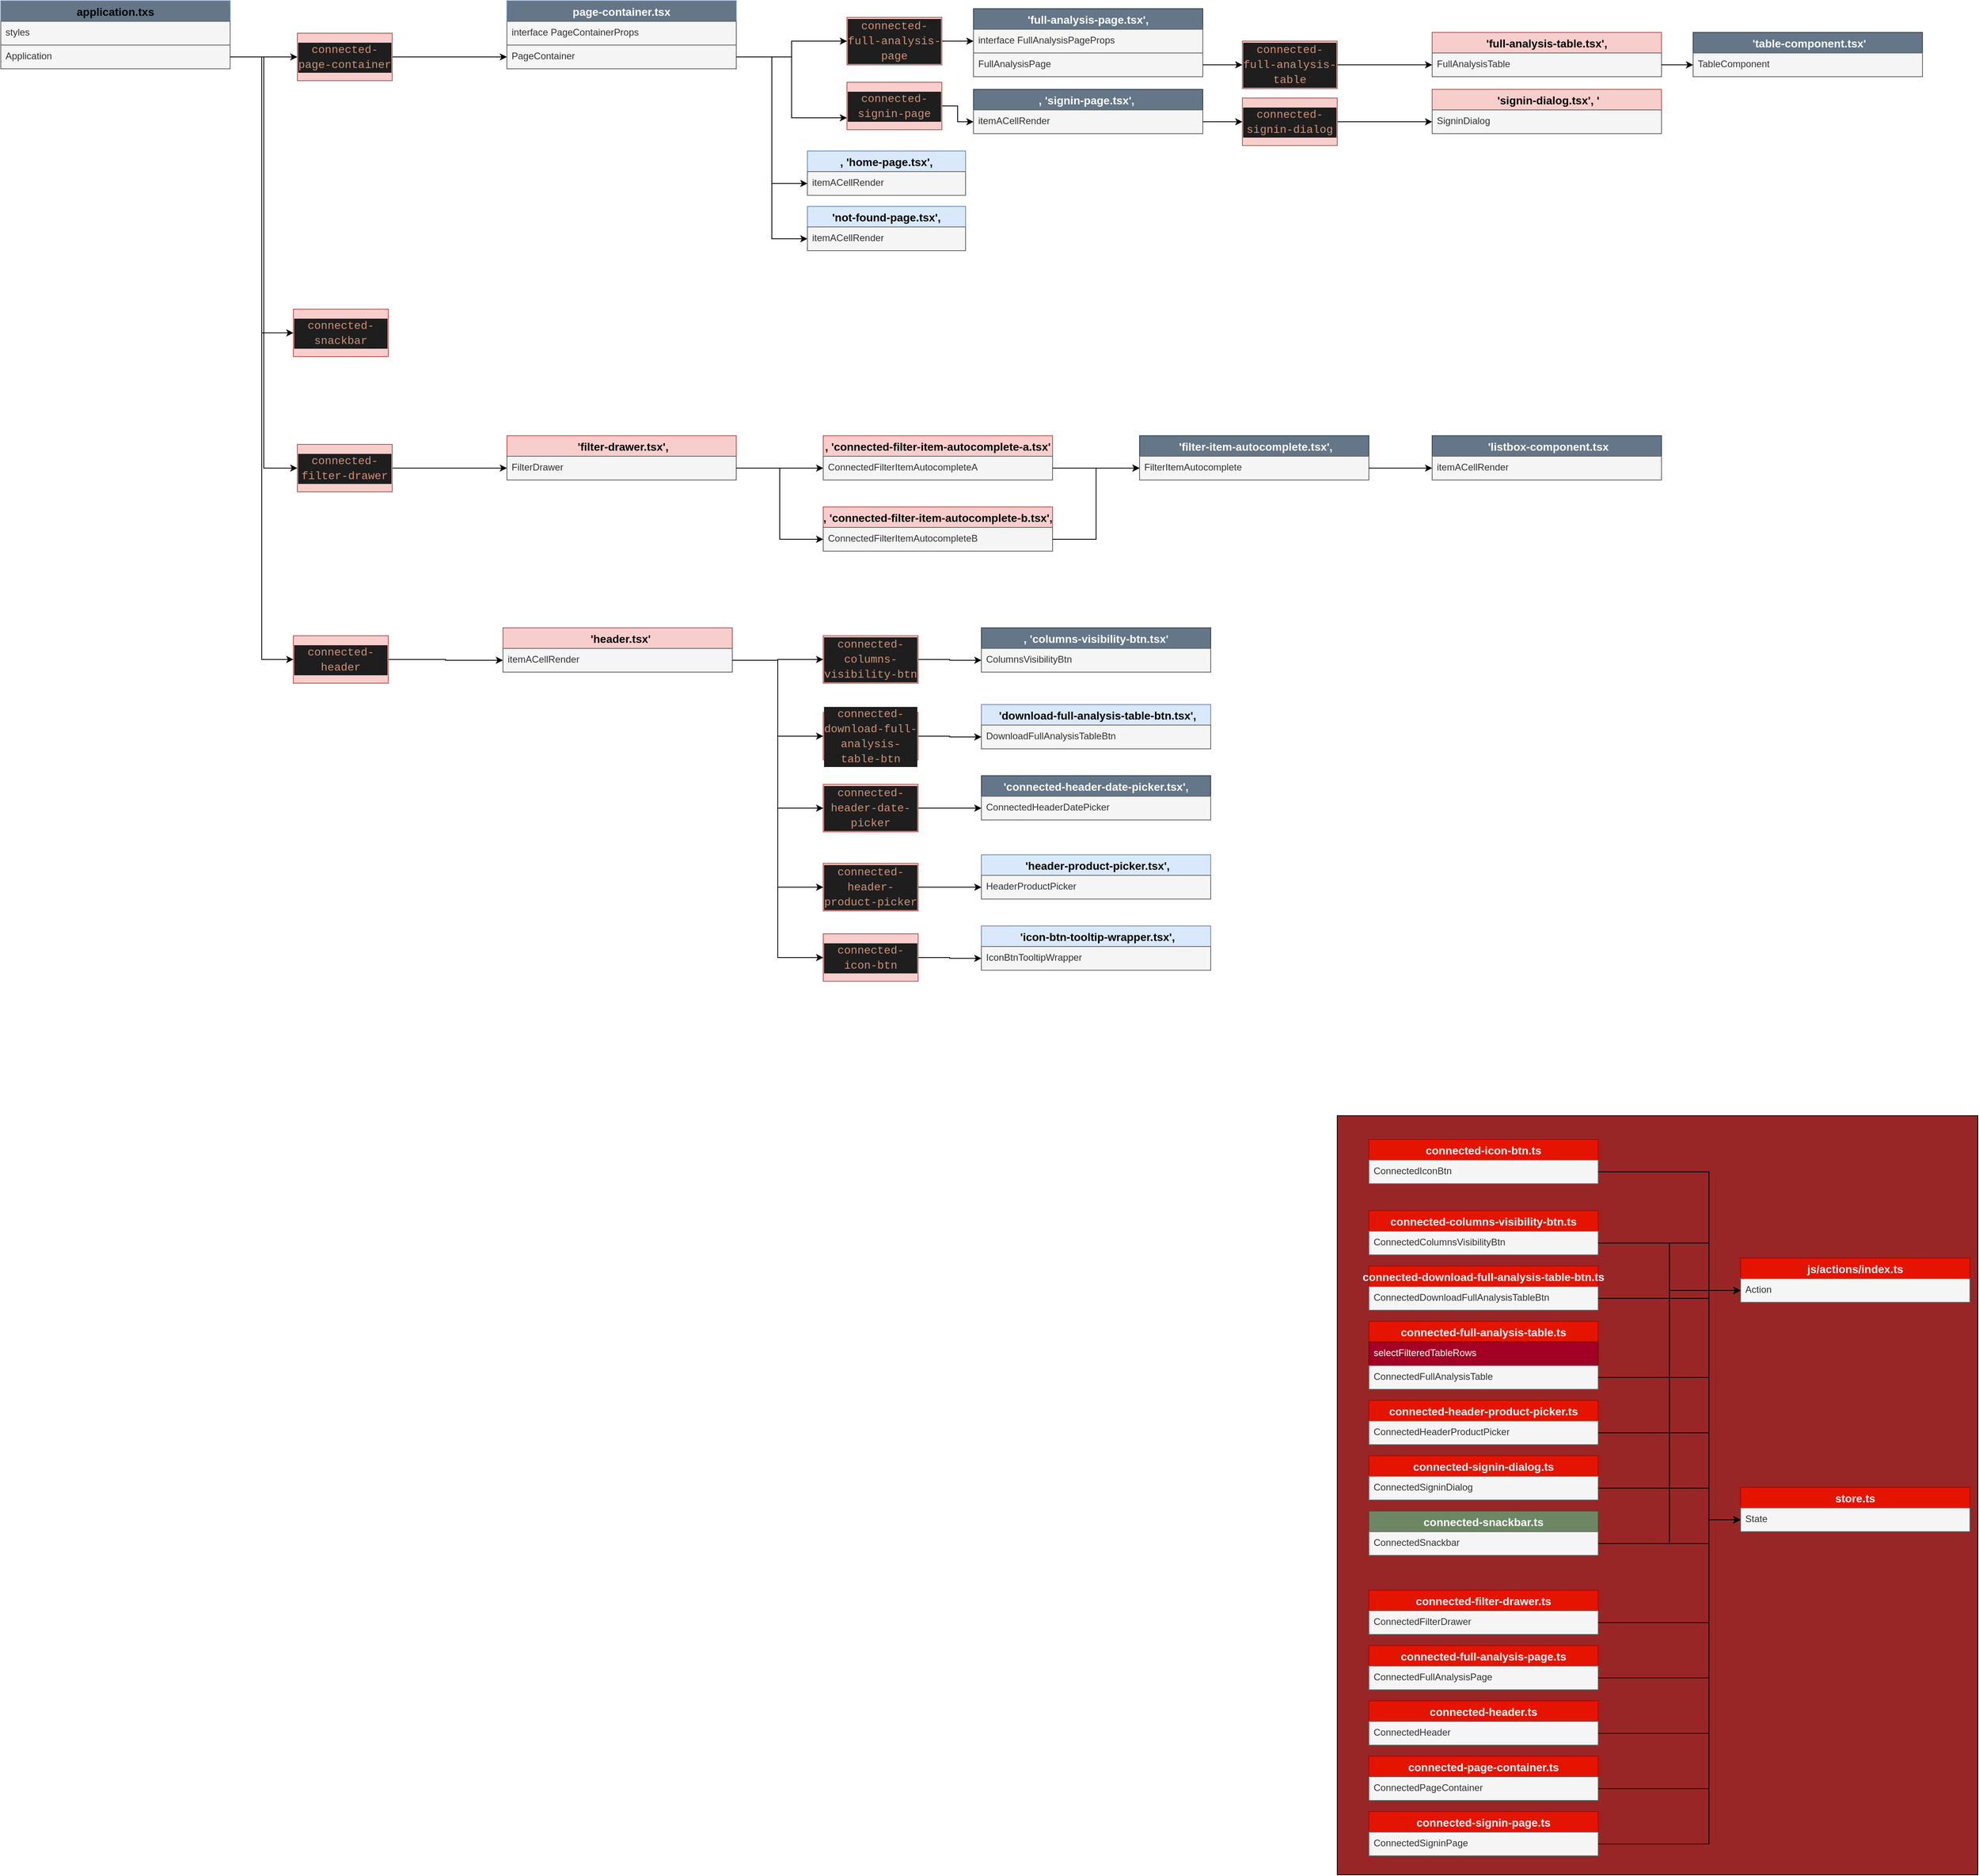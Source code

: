 <mxfile version="14.9.4" type="github">
  <diagram id="5SXes1SylNmNLAyZej1b" name="Page-1">
    <mxGraphModel dx="2007" dy="3943" grid="1" gridSize="10" guides="1" tooltips="1" connect="1" arrows="1" fold="1" page="1" pageScale="1" pageWidth="850" pageHeight="1100" math="0" shadow="0">
      <root>
        <mxCell id="0" />
        <mxCell id="1" parent="0" />
        <mxCell id="j3aWC36EJ92PUxpBvVHE-376" value="" style="rounded=0;whiteSpace=wrap;html=1;fillColor=#992626;" parent="1" vertex="1">
          <mxGeometry x="890" y="-1130" width="810" height="960" as="geometry" />
        </mxCell>
        <mxCell id="j3aWC36EJ92PUxpBvVHE-299" value="connected-columns-visibility-btn.ts" style="swimlane;fontStyle=1;childLayout=stackLayout;horizontal=1;startSize=26;horizontalStack=0;resizeParent=1;resizeParentMax=0;resizeLast=0;collapsible=1;marginBottom=0;align=center;fontSize=14;fillColor=#e51400;strokeColor=#B20000;fontColor=#ffffff;" parent="1" vertex="1">
          <mxGeometry x="930" y="-1010" width="290" height="56" as="geometry">
            <mxRectangle x="-70" y="90" width="120" height="26" as="alternateBounds" />
          </mxGeometry>
        </mxCell>
        <mxCell id="j3aWC36EJ92PUxpBvVHE-300" value="ConnectedColumnsVisibilityBtn" style="text;strokeColor=#666666;fillColor=#f5f5f5;spacingLeft=4;spacingRight=4;overflow=hidden;rotatable=0;points=[[0,0.5],[1,0.5]];portConstraint=eastwest;fontSize=12;fontColor=#333333;" parent="j3aWC36EJ92PUxpBvVHE-299" vertex="1">
          <mxGeometry y="26" width="290" height="30" as="geometry" />
        </mxCell>
        <mxCell id="j3aWC36EJ92PUxpBvVHE-303" value="connected-download-full-analysis-table-btn.ts" style="swimlane;fontStyle=1;childLayout=stackLayout;horizontal=1;startSize=26;horizontalStack=0;resizeParent=1;resizeParentMax=0;resizeLast=0;collapsible=1;marginBottom=0;align=center;fontSize=14;fillColor=#e51400;strokeColor=#B20000;fontColor=#ffffff;" parent="1" vertex="1">
          <mxGeometry x="930" y="-940" width="290" height="56" as="geometry">
            <mxRectangle x="-70" y="90" width="120" height="26" as="alternateBounds" />
          </mxGeometry>
        </mxCell>
        <mxCell id="j3aWC36EJ92PUxpBvVHE-306" value="ConnectedDownloadFullAnalysisTableBtn" style="text;strokeColor=#666666;fillColor=#f5f5f5;spacingLeft=4;spacingRight=4;overflow=hidden;rotatable=0;points=[[0,0.5],[1,0.5]];portConstraint=eastwest;fontSize=12;fontColor=#333333;" parent="j3aWC36EJ92PUxpBvVHE-303" vertex="1">
          <mxGeometry y="26" width="290" height="30" as="geometry" />
        </mxCell>
        <mxCell id="j3aWC36EJ92PUxpBvVHE-307" value="connected-filter-drawer.ts" style="swimlane;fontStyle=1;childLayout=stackLayout;horizontal=1;startSize=26;horizontalStack=0;resizeParent=1;resizeParentMax=0;resizeLast=0;collapsible=1;marginBottom=0;align=center;fontSize=14;fillColor=#e51400;strokeColor=#B20000;fontColor=#ffffff;" parent="1" vertex="1">
          <mxGeometry x="930" y="-530" width="290" height="56" as="geometry">
            <mxRectangle x="-70" y="90" width="120" height="26" as="alternateBounds" />
          </mxGeometry>
        </mxCell>
        <mxCell id="j3aWC36EJ92PUxpBvVHE-310" value="ConnectedFilterDrawer" style="text;strokeColor=#666666;fillColor=#f5f5f5;spacingLeft=4;spacingRight=4;overflow=hidden;rotatable=0;points=[[0,0.5],[1,0.5]];portConstraint=eastwest;fontSize=12;fontColor=#333333;" parent="j3aWC36EJ92PUxpBvVHE-307" vertex="1">
          <mxGeometry y="26" width="290" height="30" as="geometry" />
        </mxCell>
        <mxCell id="j3aWC36EJ92PUxpBvVHE-311" value="connected-full-analysis-page.ts" style="swimlane;fontStyle=1;childLayout=stackLayout;horizontal=1;startSize=26;horizontalStack=0;resizeParent=1;resizeParentMax=0;resizeLast=0;collapsible=1;marginBottom=0;align=center;fontSize=14;fillColor=#e51400;strokeColor=#B20000;fontColor=#ffffff;" parent="1" vertex="1">
          <mxGeometry x="930" y="-460" width="290" height="56" as="geometry">
            <mxRectangle x="-70" y="90" width="120" height="26" as="alternateBounds" />
          </mxGeometry>
        </mxCell>
        <mxCell id="j3aWC36EJ92PUxpBvVHE-314" value="ConnectedFullAnalysisPage" style="text;strokeColor=#666666;fillColor=#f5f5f5;spacingLeft=4;spacingRight=4;overflow=hidden;rotatable=0;points=[[0,0.5],[1,0.5]];portConstraint=eastwest;fontSize=12;fontColor=#333333;" parent="j3aWC36EJ92PUxpBvVHE-311" vertex="1">
          <mxGeometry y="26" width="290" height="30" as="geometry" />
        </mxCell>
        <mxCell id="j3aWC36EJ92PUxpBvVHE-315" value="connected-full-analysis-table.ts" style="swimlane;fontStyle=1;childLayout=stackLayout;horizontal=1;startSize=26;horizontalStack=0;resizeParent=1;resizeParentMax=0;resizeLast=0;collapsible=1;marginBottom=0;align=center;fontSize=14;fillColor=#e51400;strokeColor=#B20000;fontColor=#ffffff;" parent="1" vertex="1">
          <mxGeometry x="930" y="-870" width="290" height="86" as="geometry">
            <mxRectangle x="-70" y="90" width="120" height="26" as="alternateBounds" />
          </mxGeometry>
        </mxCell>
        <mxCell id="j3aWC36EJ92PUxpBvVHE-317" value="selectFilteredTableRows" style="text;strokeColor=#6F0000;fillColor=#a20025;spacingLeft=4;spacingRight=4;overflow=hidden;rotatable=0;points=[[0,0.5],[1,0.5]];portConstraint=eastwest;fontSize=12;fontColor=#ffffff;" parent="j3aWC36EJ92PUxpBvVHE-315" vertex="1">
          <mxGeometry y="26" width="290" height="30" as="geometry" />
        </mxCell>
        <mxCell id="j3aWC36EJ92PUxpBvVHE-318" value="ConnectedFullAnalysisTable" style="text;strokeColor=#666666;fillColor=#f5f5f5;spacingLeft=4;spacingRight=4;overflow=hidden;rotatable=0;points=[[0,0.5],[1,0.5]];portConstraint=eastwest;fontSize=12;fontColor=#333333;" parent="j3aWC36EJ92PUxpBvVHE-315" vertex="1">
          <mxGeometry y="56" width="290" height="30" as="geometry" />
        </mxCell>
        <mxCell id="j3aWC36EJ92PUxpBvVHE-319" value="connected-header-product-picker.ts" style="swimlane;fontStyle=1;childLayout=stackLayout;horizontal=1;startSize=26;horizontalStack=0;resizeParent=1;resizeParentMax=0;resizeLast=0;collapsible=1;marginBottom=0;align=center;fontSize=14;fillColor=#e51400;strokeColor=#B20000;fontColor=#ffffff;" parent="1" vertex="1">
          <mxGeometry x="930" y="-770" width="290" height="56" as="geometry">
            <mxRectangle x="-70" y="90" width="120" height="26" as="alternateBounds" />
          </mxGeometry>
        </mxCell>
        <mxCell id="j3aWC36EJ92PUxpBvVHE-322" value="ConnectedHeaderProductPicker" style="text;strokeColor=#666666;fillColor=#f5f5f5;spacingLeft=4;spacingRight=4;overflow=hidden;rotatable=0;points=[[0,0.5],[1,0.5]];portConstraint=eastwest;fontSize=12;fontColor=#333333;" parent="j3aWC36EJ92PUxpBvVHE-319" vertex="1">
          <mxGeometry y="26" width="290" height="30" as="geometry" />
        </mxCell>
        <mxCell id="j3aWC36EJ92PUxpBvVHE-323" value="connected-header.ts" style="swimlane;fontStyle=1;childLayout=stackLayout;horizontal=1;startSize=26;horizontalStack=0;resizeParent=1;resizeParentMax=0;resizeLast=0;collapsible=1;marginBottom=0;align=center;fontSize=14;fillColor=#e51400;strokeColor=#B20000;fontColor=#ffffff;" parent="1" vertex="1">
          <mxGeometry x="930" y="-390" width="290" height="56" as="geometry">
            <mxRectangle x="-70" y="90" width="120" height="26" as="alternateBounds" />
          </mxGeometry>
        </mxCell>
        <mxCell id="j3aWC36EJ92PUxpBvVHE-326" value="ConnectedHeader" style="text;strokeColor=#666666;fillColor=#f5f5f5;spacingLeft=4;spacingRight=4;overflow=hidden;rotatable=0;points=[[0,0.5],[1,0.5]];portConstraint=eastwest;fontSize=12;fontColor=#333333;" parent="j3aWC36EJ92PUxpBvVHE-323" vertex="1">
          <mxGeometry y="26" width="290" height="30" as="geometry" />
        </mxCell>
        <mxCell id="j3aWC36EJ92PUxpBvVHE-327" value="connected-icon-btn.ts" style="swimlane;fontStyle=1;childLayout=stackLayout;horizontal=1;startSize=26;horizontalStack=0;resizeParent=1;resizeParentMax=0;resizeLast=0;collapsible=1;marginBottom=0;align=center;fontSize=14;fillColor=#e51400;strokeColor=#B20000;fontColor=#ffffff;" parent="1" vertex="1">
          <mxGeometry x="930" y="-1100" width="290" height="56" as="geometry">
            <mxRectangle x="-70" y="90" width="120" height="26" as="alternateBounds" />
          </mxGeometry>
        </mxCell>
        <mxCell id="j3aWC36EJ92PUxpBvVHE-330" value="ConnectedIconBtn" style="text;strokeColor=#666666;fillColor=#f5f5f5;spacingLeft=4;spacingRight=4;overflow=hidden;rotatable=0;points=[[0,0.5],[1,0.5]];portConstraint=eastwest;fontSize=12;fontColor=#333333;" parent="j3aWC36EJ92PUxpBvVHE-327" vertex="1">
          <mxGeometry y="26" width="290" height="30" as="geometry" />
        </mxCell>
        <mxCell id="j3aWC36EJ92PUxpBvVHE-331" value="connected-page-container.ts" style="swimlane;fontStyle=1;childLayout=stackLayout;horizontal=1;startSize=26;horizontalStack=0;resizeParent=1;resizeParentMax=0;resizeLast=0;collapsible=1;marginBottom=0;align=center;fontSize=14;fillColor=#e51400;strokeColor=#B20000;fontColor=#ffffff;" parent="1" vertex="1">
          <mxGeometry x="930" y="-320" width="290" height="56" as="geometry">
            <mxRectangle x="-70" y="90" width="120" height="26" as="alternateBounds" />
          </mxGeometry>
        </mxCell>
        <mxCell id="j3aWC36EJ92PUxpBvVHE-334" value="ConnectedPageContainer" style="text;strokeColor=#666666;fillColor=#f5f5f5;spacingLeft=4;spacingRight=4;overflow=hidden;rotatable=0;points=[[0,0.5],[1,0.5]];portConstraint=eastwest;fontSize=12;fontColor=#333333;" parent="j3aWC36EJ92PUxpBvVHE-331" vertex="1">
          <mxGeometry y="26" width="290" height="30" as="geometry" />
        </mxCell>
        <mxCell id="j3aWC36EJ92PUxpBvVHE-335" value="connected-signin-dialog.ts" style="swimlane;fontStyle=1;childLayout=stackLayout;horizontal=1;startSize=26;horizontalStack=0;resizeParent=1;resizeParentMax=0;resizeLast=0;collapsible=1;marginBottom=0;align=center;fontSize=14;fillColor=#e51400;strokeColor=#B20000;fontColor=#ffffff;" parent="1" vertex="1">
          <mxGeometry x="930" y="-700" width="290" height="56" as="geometry">
            <mxRectangle x="-70" y="90" width="120" height="26" as="alternateBounds" />
          </mxGeometry>
        </mxCell>
        <mxCell id="j3aWC36EJ92PUxpBvVHE-338" value="ConnectedSigninDialog" style="text;strokeColor=#666666;fillColor=#f5f5f5;spacingLeft=4;spacingRight=4;overflow=hidden;rotatable=0;points=[[0,0.5],[1,0.5]];portConstraint=eastwest;fontSize=12;fontColor=#333333;" parent="j3aWC36EJ92PUxpBvVHE-335" vertex="1">
          <mxGeometry y="26" width="290" height="30" as="geometry" />
        </mxCell>
        <mxCell id="j3aWC36EJ92PUxpBvVHE-339" value="connected-signin-page.ts" style="swimlane;fontStyle=1;childLayout=stackLayout;horizontal=1;startSize=26;horizontalStack=0;resizeParent=1;resizeParentMax=0;resizeLast=0;collapsible=1;marginBottom=0;align=center;fontSize=14;fillColor=#e51400;strokeColor=#B20000;fontColor=#ffffff;" parent="1" vertex="1">
          <mxGeometry x="930" y="-250" width="290" height="56" as="geometry">
            <mxRectangle x="-70" y="90" width="120" height="26" as="alternateBounds" />
          </mxGeometry>
        </mxCell>
        <mxCell id="j3aWC36EJ92PUxpBvVHE-342" value="ConnectedSigninPage" style="text;strokeColor=#666666;fillColor=#f5f5f5;spacingLeft=4;spacingRight=4;overflow=hidden;rotatable=0;points=[[0,0.5],[1,0.5]];portConstraint=eastwest;fontSize=12;fontColor=#333333;" parent="j3aWC36EJ92PUxpBvVHE-339" vertex="1">
          <mxGeometry y="26" width="290" height="30" as="geometry" />
        </mxCell>
        <mxCell id="j3aWC36EJ92PUxpBvVHE-343" value="connected-snackbar.ts" style="swimlane;fontStyle=1;childLayout=stackLayout;horizontal=1;startSize=26;horizontalStack=0;resizeParent=1;resizeParentMax=0;resizeLast=0;collapsible=1;marginBottom=0;align=center;fontSize=14;fillColor=#6d8764;strokeColor=#3A5431;fontColor=#ffffff;" parent="1" vertex="1">
          <mxGeometry x="930" y="-630" width="290" height="56" as="geometry">
            <mxRectangle x="-70" y="90" width="120" height="26" as="alternateBounds" />
          </mxGeometry>
        </mxCell>
        <mxCell id="j3aWC36EJ92PUxpBvVHE-346" value="ConnectedSnackbar" style="text;strokeColor=#666666;fillColor=#f5f5f5;spacingLeft=4;spacingRight=4;overflow=hidden;rotatable=0;points=[[0,0.5],[1,0.5]];portConstraint=eastwest;fontSize=12;fontColor=#333333;" parent="j3aWC36EJ92PUxpBvVHE-343" vertex="1">
          <mxGeometry y="26" width="290" height="30" as="geometry" />
        </mxCell>
        <mxCell id="j3aWC36EJ92PUxpBvVHE-353" value="js/actions/index.ts" style="swimlane;fontStyle=1;childLayout=stackLayout;horizontal=1;startSize=26;horizontalStack=0;resizeParent=1;resizeParentMax=0;resizeLast=0;collapsible=1;marginBottom=0;align=center;fontSize=14;fillColor=#e51400;strokeColor=#B20000;fontColor=#ffffff;" parent="1" vertex="1">
          <mxGeometry x="1400" y="-950" width="290" height="56" as="geometry">
            <mxRectangle x="-70" y="90" width="120" height="26" as="alternateBounds" />
          </mxGeometry>
        </mxCell>
        <mxCell id="j3aWC36EJ92PUxpBvVHE-354" value="Action" style="text;strokeColor=#666666;fillColor=#f5f5f5;spacingLeft=4;spacingRight=4;overflow=hidden;rotatable=0;points=[[0,0.5],[1,0.5]];portConstraint=eastwest;fontSize=12;fontColor=#333333;" parent="j3aWC36EJ92PUxpBvVHE-353" vertex="1">
          <mxGeometry y="26" width="290" height="30" as="geometry" />
        </mxCell>
        <mxCell id="j3aWC36EJ92PUxpBvVHE-355" value="store.ts" style="swimlane;fontStyle=1;childLayout=stackLayout;horizontal=1;startSize=26;horizontalStack=0;resizeParent=1;resizeParentMax=0;resizeLast=0;collapsible=1;marginBottom=0;align=center;fontSize=14;fillColor=#e51400;strokeColor=#B20000;fontColor=#ffffff;" parent="1" vertex="1">
          <mxGeometry x="1400" y="-660" width="290" height="56" as="geometry">
            <mxRectangle x="-70" y="90" width="120" height="26" as="alternateBounds" />
          </mxGeometry>
        </mxCell>
        <mxCell id="j3aWC36EJ92PUxpBvVHE-356" value="State" style="text;strokeColor=#666666;fillColor=#f5f5f5;spacingLeft=4;spacingRight=4;overflow=hidden;rotatable=0;points=[[0,0.5],[1,0.5]];portConstraint=eastwest;fontSize=12;fontColor=#333333;" parent="j3aWC36EJ92PUxpBvVHE-355" vertex="1">
          <mxGeometry y="26" width="290" height="30" as="geometry" />
        </mxCell>
        <mxCell id="j3aWC36EJ92PUxpBvVHE-358" style="edgeStyle=orthogonalEdgeStyle;rounded=0;orthogonalLoop=1;jettySize=auto;html=1;" parent="1" source="j3aWC36EJ92PUxpBvVHE-330" target="j3aWC36EJ92PUxpBvVHE-354" edge="1">
          <mxGeometry relative="1" as="geometry">
            <Array as="points">
              <mxPoint x="1360" y="-1059" />
              <mxPoint x="1360" y="-909" />
            </Array>
          </mxGeometry>
        </mxCell>
        <mxCell id="j3aWC36EJ92PUxpBvVHE-359" style="edgeStyle=orthogonalEdgeStyle;rounded=0;orthogonalLoop=1;jettySize=auto;html=1;" parent="1" source="j3aWC36EJ92PUxpBvVHE-300" target="j3aWC36EJ92PUxpBvVHE-354" edge="1">
          <mxGeometry relative="1" as="geometry" />
        </mxCell>
        <mxCell id="j3aWC36EJ92PUxpBvVHE-360" style="edgeStyle=orthogonalEdgeStyle;rounded=0;orthogonalLoop=1;jettySize=auto;html=1;" parent="1" source="j3aWC36EJ92PUxpBvVHE-306" target="j3aWC36EJ92PUxpBvVHE-354" edge="1">
          <mxGeometry relative="1" as="geometry" />
        </mxCell>
        <mxCell id="j3aWC36EJ92PUxpBvVHE-361" style="edgeStyle=orthogonalEdgeStyle;rounded=0;orthogonalLoop=1;jettySize=auto;html=1;" parent="1" source="j3aWC36EJ92PUxpBvVHE-318" target="j3aWC36EJ92PUxpBvVHE-354" edge="1">
          <mxGeometry relative="1" as="geometry" />
        </mxCell>
        <mxCell id="j3aWC36EJ92PUxpBvVHE-362" style="edgeStyle=orthogonalEdgeStyle;rounded=0;orthogonalLoop=1;jettySize=auto;html=1;" parent="1" source="j3aWC36EJ92PUxpBvVHE-322" target="j3aWC36EJ92PUxpBvVHE-354" edge="1">
          <mxGeometry relative="1" as="geometry" />
        </mxCell>
        <mxCell id="j3aWC36EJ92PUxpBvVHE-363" style="edgeStyle=orthogonalEdgeStyle;rounded=0;orthogonalLoop=1;jettySize=auto;html=1;" parent="1" source="j3aWC36EJ92PUxpBvVHE-338" target="j3aWC36EJ92PUxpBvVHE-354" edge="1">
          <mxGeometry relative="1" as="geometry" />
        </mxCell>
        <mxCell id="j3aWC36EJ92PUxpBvVHE-364" style="edgeStyle=orthogonalEdgeStyle;rounded=0;orthogonalLoop=1;jettySize=auto;html=1;" parent="1" source="j3aWC36EJ92PUxpBvVHE-346" target="j3aWC36EJ92PUxpBvVHE-354" edge="1">
          <mxGeometry relative="1" as="geometry" />
        </mxCell>
        <mxCell id="j3aWC36EJ92PUxpBvVHE-365" style="edgeStyle=orthogonalEdgeStyle;rounded=0;orthogonalLoop=1;jettySize=auto;html=1;" parent="1" source="j3aWC36EJ92PUxpBvVHE-310" target="j3aWC36EJ92PUxpBvVHE-356" edge="1">
          <mxGeometry relative="1" as="geometry">
            <Array as="points">
              <mxPoint x="1360" y="-489" />
              <mxPoint x="1360" y="-619" />
            </Array>
          </mxGeometry>
        </mxCell>
        <mxCell id="j3aWC36EJ92PUxpBvVHE-366" style="edgeStyle=orthogonalEdgeStyle;rounded=0;orthogonalLoop=1;jettySize=auto;html=1;" parent="1" source="j3aWC36EJ92PUxpBvVHE-314" target="j3aWC36EJ92PUxpBvVHE-356" edge="1">
          <mxGeometry relative="1" as="geometry">
            <Array as="points">
              <mxPoint x="1360" y="-419" />
              <mxPoint x="1360" y="-619" />
            </Array>
          </mxGeometry>
        </mxCell>
        <mxCell id="j3aWC36EJ92PUxpBvVHE-367" style="edgeStyle=orthogonalEdgeStyle;rounded=0;orthogonalLoop=1;jettySize=auto;html=1;" parent="1" source="j3aWC36EJ92PUxpBvVHE-326" target="j3aWC36EJ92PUxpBvVHE-356" edge="1">
          <mxGeometry relative="1" as="geometry">
            <Array as="points">
              <mxPoint x="1360" y="-349" />
              <mxPoint x="1360" y="-619" />
            </Array>
          </mxGeometry>
        </mxCell>
        <mxCell id="j3aWC36EJ92PUxpBvVHE-368" style="edgeStyle=orthogonalEdgeStyle;rounded=0;orthogonalLoop=1;jettySize=auto;html=1;" parent="1" source="j3aWC36EJ92PUxpBvVHE-334" target="j3aWC36EJ92PUxpBvVHE-356" edge="1">
          <mxGeometry relative="1" as="geometry">
            <Array as="points">
              <mxPoint x="1360" y="-279" />
              <mxPoint x="1360" y="-619" />
            </Array>
          </mxGeometry>
        </mxCell>
        <mxCell id="j3aWC36EJ92PUxpBvVHE-369" style="edgeStyle=orthogonalEdgeStyle;rounded=0;orthogonalLoop=1;jettySize=auto;html=1;" parent="1" source="j3aWC36EJ92PUxpBvVHE-342" target="j3aWC36EJ92PUxpBvVHE-356" edge="1">
          <mxGeometry relative="1" as="geometry">
            <Array as="points">
              <mxPoint x="1360" y="-209" />
              <mxPoint x="1360" y="-619" />
            </Array>
          </mxGeometry>
        </mxCell>
        <mxCell id="j3aWC36EJ92PUxpBvVHE-370" style="edgeStyle=orthogonalEdgeStyle;rounded=0;orthogonalLoop=1;jettySize=auto;html=1;" parent="1" source="j3aWC36EJ92PUxpBvVHE-318" target="j3aWC36EJ92PUxpBvVHE-356" edge="1">
          <mxGeometry relative="1" as="geometry">
            <Array as="points">
              <mxPoint x="1360" y="-799" />
              <mxPoint x="1360" y="-619" />
            </Array>
          </mxGeometry>
        </mxCell>
        <mxCell id="j3aWC36EJ92PUxpBvVHE-371" style="edgeStyle=orthogonalEdgeStyle;rounded=0;orthogonalLoop=1;jettySize=auto;html=1;" parent="1" source="j3aWC36EJ92PUxpBvVHE-322" target="j3aWC36EJ92PUxpBvVHE-356" edge="1">
          <mxGeometry relative="1" as="geometry">
            <Array as="points">
              <mxPoint x="1360" y="-729" />
              <mxPoint x="1360" y="-619" />
            </Array>
          </mxGeometry>
        </mxCell>
        <mxCell id="j3aWC36EJ92PUxpBvVHE-372" style="edgeStyle=orthogonalEdgeStyle;rounded=0;orthogonalLoop=1;jettySize=auto;html=1;" parent="1" source="j3aWC36EJ92PUxpBvVHE-338" target="j3aWC36EJ92PUxpBvVHE-356" edge="1">
          <mxGeometry relative="1" as="geometry">
            <Array as="points">
              <mxPoint x="1360" y="-659" />
              <mxPoint x="1360" y="-619" />
            </Array>
          </mxGeometry>
        </mxCell>
        <mxCell id="j3aWC36EJ92PUxpBvVHE-373" style="edgeStyle=orthogonalEdgeStyle;rounded=0;orthogonalLoop=1;jettySize=auto;html=1;" parent="1" source="j3aWC36EJ92PUxpBvVHE-346" target="j3aWC36EJ92PUxpBvVHE-356" edge="1">
          <mxGeometry relative="1" as="geometry">
            <Array as="points">
              <mxPoint x="1360" y="-589" />
              <mxPoint x="1360" y="-619" />
            </Array>
          </mxGeometry>
        </mxCell>
        <mxCell id="j3aWC36EJ92PUxpBvVHE-374" style="edgeStyle=orthogonalEdgeStyle;rounded=0;orthogonalLoop=1;jettySize=auto;html=1;" parent="1" source="j3aWC36EJ92PUxpBvVHE-306" target="j3aWC36EJ92PUxpBvVHE-356" edge="1">
          <mxGeometry relative="1" as="geometry">
            <Array as="points">
              <mxPoint x="1360" y="-899" />
              <mxPoint x="1360" y="-619" />
            </Array>
          </mxGeometry>
        </mxCell>
        <mxCell id="j3aWC36EJ92PUxpBvVHE-375" style="edgeStyle=orthogonalEdgeStyle;rounded=0;orthogonalLoop=1;jettySize=auto;html=1;" parent="1" source="j3aWC36EJ92PUxpBvVHE-300" target="j3aWC36EJ92PUxpBvVHE-356" edge="1">
          <mxGeometry relative="1" as="geometry">
            <Array as="points">
              <mxPoint x="1360" y="-969" />
              <mxPoint x="1360" y="-619" />
            </Array>
          </mxGeometry>
        </mxCell>
        <mxCell id="KLIFrRBhcnv826Nl3mYW-30" value=", &#39;columns-visibility-btn.tsx&#39;" style="swimlane;fontStyle=1;childLayout=stackLayout;horizontal=1;startSize=26;horizontalStack=0;resizeParent=1;resizeParentMax=0;resizeLast=0;collapsible=1;marginBottom=0;align=center;fontSize=14;fillColor=#647687;strokeColor=#314354;fontColor=#ffffff;" parent="1" vertex="1">
          <mxGeometry x="440" y="-1747" width="290" height="56" as="geometry">
            <mxRectangle x="-70" y="90" width="120" height="26" as="alternateBounds" />
          </mxGeometry>
        </mxCell>
        <mxCell id="KLIFrRBhcnv826Nl3mYW-31" value="ColumnsVisibilityBtn" style="text;strokeColor=#666666;spacingLeft=4;spacingRight=4;overflow=hidden;rotatable=0;points=[[0,0.5],[1,0.5]];portConstraint=eastwest;fontSize=12;fillColor=#f5f5f5;fontColor=#333333;" parent="KLIFrRBhcnv826Nl3mYW-30" vertex="1">
          <mxGeometry y="26" width="290" height="30" as="geometry" />
        </mxCell>
        <mxCell id="KLIFrRBhcnv826Nl3mYW-32" value=", &#39;connected-filter-item-autocomplete-a.tsx&#39;" style="swimlane;fontStyle=1;childLayout=stackLayout;horizontal=1;startSize=26;horizontalStack=0;resizeParent=1;resizeParentMax=0;resizeLast=0;collapsible=1;marginBottom=0;align=center;fontSize=14;fillColor=#f8cecc;strokeColor=#b85450;" parent="1" vertex="1">
          <mxGeometry x="240" y="-1990" width="290" height="56" as="geometry">
            <mxRectangle x="-70" y="90" width="120" height="26" as="alternateBounds" />
          </mxGeometry>
        </mxCell>
        <mxCell id="KLIFrRBhcnv826Nl3mYW-33" value="ConnectedFilterItemAutocompleteA" style="text;strokeColor=#666666;spacingLeft=4;spacingRight=4;overflow=hidden;rotatable=0;points=[[0,0.5],[1,0.5]];portConstraint=eastwest;fontSize=12;fillColor=#f5f5f5;fontColor=#333333;" parent="KLIFrRBhcnv826Nl3mYW-32" vertex="1">
          <mxGeometry y="26" width="290" height="30" as="geometry" />
        </mxCell>
        <mxCell id="KLIFrRBhcnv826Nl3mYW-34" value=", &#39;connected-filter-item-autocomplete-b.tsx&#39;," style="swimlane;fontStyle=1;childLayout=stackLayout;horizontal=1;startSize=26;horizontalStack=0;resizeParent=1;resizeParentMax=0;resizeLast=0;collapsible=1;marginBottom=0;align=center;fontSize=14;fillColor=#f8cecc;strokeColor=#b85450;" parent="1" vertex="1">
          <mxGeometry x="240" y="-1900" width="290" height="56" as="geometry">
            <mxRectangle x="-70" y="90" width="120" height="26" as="alternateBounds" />
          </mxGeometry>
        </mxCell>
        <mxCell id="KLIFrRBhcnv826Nl3mYW-35" value="ConnectedFilterItemAutocompleteB" style="text;strokeColor=#666666;spacingLeft=4;spacingRight=4;overflow=hidden;rotatable=0;points=[[0,0.5],[1,0.5]];portConstraint=eastwest;fontSize=12;fillColor=#f5f5f5;fontColor=#333333;" parent="KLIFrRBhcnv826Nl3mYW-34" vertex="1">
          <mxGeometry y="26" width="290" height="30" as="geometry" />
        </mxCell>
        <mxCell id="KLIFrRBhcnv826Nl3mYW-36" value="&#39;full-analysis-table.tsx&#39;," style="swimlane;fontStyle=1;childLayout=stackLayout;horizontal=1;startSize=26;horizontalStack=0;resizeParent=1;resizeParentMax=0;resizeLast=0;collapsible=1;marginBottom=0;align=center;fontSize=14;fillColor=#f8cecc;strokeColor=#b85450;" parent="1" vertex="1">
          <mxGeometry x="1010" y="-2500" width="290" height="56" as="geometry">
            <mxRectangle x="-70" y="90" width="120" height="26" as="alternateBounds" />
          </mxGeometry>
        </mxCell>
        <mxCell id="KLIFrRBhcnv826Nl3mYW-37" value="FullAnalysisTable" style="text;strokeColor=#666666;spacingLeft=4;spacingRight=4;overflow=hidden;rotatable=0;points=[[0,0.5],[1,0.5]];portConstraint=eastwest;fontSize=12;fillColor=#f5f5f5;fontColor=#333333;" parent="KLIFrRBhcnv826Nl3mYW-36" vertex="1">
          <mxGeometry y="26" width="290" height="30" as="geometry" />
        </mxCell>
        <mxCell id="KLIFrRBhcnv826Nl3mYW-40" value="&#39;connected-header-date-picker.tsx&#39;," style="swimlane;fontStyle=1;childLayout=stackLayout;horizontal=1;startSize=26;horizontalStack=0;resizeParent=1;resizeParentMax=0;resizeLast=0;collapsible=1;marginBottom=0;align=center;fontSize=14;fillColor=#647687;strokeColor=#314354;fontColor=#ffffff;" parent="1" vertex="1">
          <mxGeometry x="440" y="-1560" width="290" height="56" as="geometry">
            <mxRectangle x="-70" y="90" width="120" height="26" as="alternateBounds" />
          </mxGeometry>
        </mxCell>
        <mxCell id="KLIFrRBhcnv826Nl3mYW-41" value="ConnectedHeaderDatePicker" style="text;strokeColor=#666666;spacingLeft=4;spacingRight=4;overflow=hidden;rotatable=0;points=[[0,0.5],[1,0.5]];portConstraint=eastwest;fontSize=12;fillColor=#f5f5f5;fontColor=#333333;" parent="KLIFrRBhcnv826Nl3mYW-40" vertex="1">
          <mxGeometry y="26" width="290" height="30" as="geometry" />
        </mxCell>
        <mxCell id="KLIFrRBhcnv826Nl3mYW-44" value=" &#39;filter-drawer.tsx&#39;," style="swimlane;fontStyle=1;childLayout=stackLayout;horizontal=1;startSize=26;horizontalStack=0;resizeParent=1;resizeParentMax=0;resizeLast=0;collapsible=1;marginBottom=0;align=center;fontSize=14;fillColor=#f8cecc;strokeColor=#b85450;" parent="1" vertex="1">
          <mxGeometry x="-160" y="-1990" width="290" height="56" as="geometry">
            <mxRectangle x="-70" y="90" width="120" height="26" as="alternateBounds" />
          </mxGeometry>
        </mxCell>
        <mxCell id="KLIFrRBhcnv826Nl3mYW-45" value="FilterDrawer" style="text;strokeColor=#666666;spacingLeft=4;spacingRight=4;overflow=hidden;rotatable=0;points=[[0,0.5],[1,0.5]];portConstraint=eastwest;fontSize=12;fillColor=#f5f5f5;fontColor=#333333;" parent="KLIFrRBhcnv826Nl3mYW-44" vertex="1">
          <mxGeometry y="26" width="290" height="30" as="geometry" />
        </mxCell>
        <mxCell id="KLIFrRBhcnv826Nl3mYW-46" value=" &#39;filter-item-autocomplete.tsx&#39;," style="swimlane;fontStyle=1;childLayout=stackLayout;horizontal=1;startSize=26;horizontalStack=0;resizeParent=1;resizeParentMax=0;resizeLast=0;collapsible=1;marginBottom=0;align=center;fontSize=14;fillColor=#647687;strokeColor=#314354;fontColor=#ffffff;" parent="1" vertex="1">
          <mxGeometry x="640" y="-1990" width="290" height="56" as="geometry">
            <mxRectangle x="-70" y="90" width="120" height="26" as="alternateBounds" />
          </mxGeometry>
        </mxCell>
        <mxCell id="KLIFrRBhcnv826Nl3mYW-47" value="FilterItemAutocomplete" style="text;strokeColor=#666666;spacingLeft=4;spacingRight=4;overflow=hidden;rotatable=0;points=[[0,0.5],[1,0.5]];portConstraint=eastwest;fontSize=12;fillColor=#f5f5f5;fontColor=#333333;" parent="KLIFrRBhcnv826Nl3mYW-46" vertex="1">
          <mxGeometry y="26" width="290" height="30" as="geometry" />
        </mxCell>
        <mxCell id="KLIFrRBhcnv826Nl3mYW-48" value=" &#39;full-analysis-page.tsx&#39;, " style="swimlane;fontStyle=1;childLayout=stackLayout;horizontal=1;startSize=26;horizontalStack=0;resizeParent=1;resizeParentMax=0;resizeLast=0;collapsible=1;marginBottom=0;align=center;fontSize=14;fillColor=#647687;strokeColor=#314354;fontColor=#ffffff;" parent="1" vertex="1">
          <mxGeometry x="430" y="-2530" width="290" height="86" as="geometry">
            <mxRectangle x="-70" y="90" width="120" height="26" as="alternateBounds" />
          </mxGeometry>
        </mxCell>
        <mxCell id="KLIFrRBhcnv826Nl3mYW-49" value="interface FullAnalysisPageProps" style="text;strokeColor=#666666;spacingLeft=4;spacingRight=4;overflow=hidden;rotatable=0;points=[[0,0.5],[1,0.5]];portConstraint=eastwest;fontSize=12;fillColor=#f5f5f5;fontColor=#333333;" parent="KLIFrRBhcnv826Nl3mYW-48" vertex="1">
          <mxGeometry y="26" width="290" height="30" as="geometry" />
        </mxCell>
        <mxCell id="e_GTg55X1-OMGOIqKF3G-41" value="FullAnalysisPage" style="text;strokeColor=#666666;spacingLeft=4;spacingRight=4;overflow=hidden;rotatable=0;points=[[0,0.5],[1,0.5]];portConstraint=eastwest;fontSize=12;fillColor=#f5f5f5;fontColor=#333333;" vertex="1" parent="KLIFrRBhcnv826Nl3mYW-48">
          <mxGeometry y="56" width="290" height="30" as="geometry" />
        </mxCell>
        <mxCell id="KLIFrRBhcnv826Nl3mYW-50" value="  &#39;header.tsx&#39;" style="swimlane;fontStyle=1;childLayout=stackLayout;horizontal=1;startSize=26;horizontalStack=0;resizeParent=1;resizeParentMax=0;resizeLast=0;collapsible=1;marginBottom=0;align=center;fontSize=14;fillColor=#f8cecc;strokeColor=#b85450;" parent="1" vertex="1">
          <mxGeometry x="-165" y="-1747" width="290" height="56" as="geometry">
            <mxRectangle x="-70" y="90" width="120" height="26" as="alternateBounds" />
          </mxGeometry>
        </mxCell>
        <mxCell id="KLIFrRBhcnv826Nl3mYW-51" value="itemACellRender" style="text;strokeColor=#666666;spacingLeft=4;spacingRight=4;overflow=hidden;rotatable=0;points=[[0,0.5],[1,0.5]];portConstraint=eastwest;fontSize=12;fillColor=#f5f5f5;fontColor=#333333;" parent="KLIFrRBhcnv826Nl3mYW-50" vertex="1">
          <mxGeometry y="26" width="290" height="30" as="geometry" />
        </mxCell>
        <mxCell id="KLIFrRBhcnv826Nl3mYW-56" value=" &#39;table-component.tsx&#39;" style="swimlane;fontStyle=1;childLayout=stackLayout;horizontal=1;startSize=26;horizontalStack=0;resizeParent=1;resizeParentMax=0;resizeLast=0;collapsible=1;marginBottom=0;align=center;fontSize=14;strokeColor=#314354;fontColor=#ffffff;fillColor=#647687;" parent="1" vertex="1">
          <mxGeometry x="1340" y="-2500" width="290" height="56" as="geometry">
            <mxRectangle x="-70" y="90" width="120" height="26" as="alternateBounds" />
          </mxGeometry>
        </mxCell>
        <mxCell id="KLIFrRBhcnv826Nl3mYW-57" value="TableComponent" style="text;strokeColor=#666666;spacingLeft=4;spacingRight=4;overflow=hidden;rotatable=0;points=[[0,0.5],[1,0.5]];portConstraint=eastwest;fontSize=12;fillColor=#f5f5f5;fontColor=#333333;" parent="KLIFrRBhcnv826Nl3mYW-56" vertex="1">
          <mxGeometry y="26" width="290" height="30" as="geometry" />
        </mxCell>
        <mxCell id="e_GTg55X1-OMGOIqKF3G-2" value=", &#39;signin-page.tsx&#39;, " style="swimlane;fontStyle=1;childLayout=stackLayout;horizontal=1;startSize=26;horizontalStack=0;resizeParent=1;resizeParentMax=0;resizeLast=0;collapsible=1;marginBottom=0;align=center;fontSize=14;strokeColor=#314354;fontColor=#ffffff;fillColor=#647687;" vertex="1" parent="1">
          <mxGeometry x="430" y="-2428" width="290" height="56" as="geometry">
            <mxRectangle x="-70" y="90" width="120" height="26" as="alternateBounds" />
          </mxGeometry>
        </mxCell>
        <mxCell id="e_GTg55X1-OMGOIqKF3G-3" value="itemACellRender" style="text;strokeColor=#666666;spacingLeft=4;spacingRight=4;overflow=hidden;rotatable=0;points=[[0,0.5],[1,0.5]];portConstraint=eastwest;fontSize=12;fillColor=#f5f5f5;fontColor=#333333;" vertex="1" parent="e_GTg55X1-OMGOIqKF3G-2">
          <mxGeometry y="26" width="290" height="30" as="geometry" />
        </mxCell>
        <mxCell id="e_GTg55X1-OMGOIqKF3G-4" value=" &#39;signin-dialog.tsx&#39;, &#39;" style="swimlane;fontStyle=1;childLayout=stackLayout;horizontal=1;startSize=26;horizontalStack=0;resizeParent=1;resizeParentMax=0;resizeLast=0;collapsible=1;marginBottom=0;align=center;fontSize=14;strokeColor=#b85450;fillColor=#f8cecc;" vertex="1" parent="1">
          <mxGeometry x="1010" y="-2428" width="290" height="56" as="geometry">
            <mxRectangle x="-70" y="90" width="120" height="26" as="alternateBounds" />
          </mxGeometry>
        </mxCell>
        <mxCell id="e_GTg55X1-OMGOIqKF3G-5" value="SigninDialog" style="text;strokeColor=#666666;spacingLeft=4;spacingRight=4;overflow=hidden;rotatable=0;points=[[0,0.5],[1,0.5]];portConstraint=eastwest;fontSize=12;fillColor=#f5f5f5;fontColor=#333333;" vertex="1" parent="e_GTg55X1-OMGOIqKF3G-4">
          <mxGeometry y="26" width="290" height="30" as="geometry" />
        </mxCell>
        <mxCell id="e_GTg55X1-OMGOIqKF3G-6" value="page-container.tsx" style="swimlane;fontStyle=1;childLayout=stackLayout;horizontal=1;startSize=26;horizontalStack=0;resizeParent=1;resizeParentMax=0;resizeLast=0;collapsible=1;marginBottom=0;align=center;fontSize=14;fillColor=#647687;strokeColor=#6c8ebf;fontColor=#ffffff;" vertex="1" parent="1">
          <mxGeometry x="-160" y="-2540" width="290" height="86" as="geometry">
            <mxRectangle x="-70" y="90" width="120" height="26" as="alternateBounds" />
          </mxGeometry>
        </mxCell>
        <mxCell id="e_GTg55X1-OMGOIqKF3G-7" value="interface PageContainerProps" style="text;strokeColor=#666666;spacingLeft=4;spacingRight=4;overflow=hidden;rotatable=0;points=[[0,0.5],[1,0.5]];portConstraint=eastwest;fontSize=12;fillColor=#f5f5f5;fontColor=#333333;" vertex="1" parent="e_GTg55X1-OMGOIqKF3G-6">
          <mxGeometry y="26" width="290" height="30" as="geometry" />
        </mxCell>
        <mxCell id="e_GTg55X1-OMGOIqKF3G-30" value="PageContainer" style="text;strokeColor=#666666;spacingLeft=4;spacingRight=4;overflow=hidden;rotatable=0;points=[[0,0.5],[1,0.5]];portConstraint=eastwest;fontSize=12;fillColor=#f5f5f5;fontColor=#333333;" vertex="1" parent="e_GTg55X1-OMGOIqKF3G-6">
          <mxGeometry y="56" width="290" height="30" as="geometry" />
        </mxCell>
        <mxCell id="e_GTg55X1-OMGOIqKF3G-12" value=" &#39;download-full-analysis-table-btn.tsx&#39;," style="swimlane;fontStyle=1;childLayout=stackLayout;horizontal=1;startSize=26;horizontalStack=0;resizeParent=1;resizeParentMax=0;resizeLast=0;collapsible=1;marginBottom=0;align=center;fontSize=14;fillColor=#dae8fc;strokeColor=#6c8ebf;" vertex="1" parent="1">
          <mxGeometry x="440" y="-1650" width="290" height="56" as="geometry">
            <mxRectangle x="-70" y="90" width="120" height="26" as="alternateBounds" />
          </mxGeometry>
        </mxCell>
        <mxCell id="e_GTg55X1-OMGOIqKF3G-13" value="DownloadFullAnalysisTableBtn" style="text;strokeColor=#666666;spacingLeft=4;spacingRight=4;overflow=hidden;rotatable=0;points=[[0,0.5],[1,0.5]];portConstraint=eastwest;fontSize=12;fillColor=#f5f5f5;fontColor=#333333;" vertex="1" parent="e_GTg55X1-OMGOIqKF3G-12">
          <mxGeometry y="26" width="290" height="30" as="geometry" />
        </mxCell>
        <mxCell id="e_GTg55X1-OMGOIqKF3G-14" value=", &#39;home-page.tsx&#39;," style="swimlane;fontStyle=1;childLayout=stackLayout;horizontal=1;startSize=26;horizontalStack=0;resizeParent=1;resizeParentMax=0;resizeLast=0;collapsible=1;marginBottom=0;align=center;fontSize=14;fillColor=#dae8fc;strokeColor=#6c8ebf;" vertex="1" parent="1">
          <mxGeometry x="220" y="-2350" width="200" height="56" as="geometry">
            <mxRectangle x="-70" y="90" width="120" height="26" as="alternateBounds" />
          </mxGeometry>
        </mxCell>
        <mxCell id="e_GTg55X1-OMGOIqKF3G-15" value="itemACellRender" style="text;strokeColor=#666666;spacingLeft=4;spacingRight=4;overflow=hidden;rotatable=0;points=[[0,0.5],[1,0.5]];portConstraint=eastwest;fontSize=12;fillColor=#f5f5f5;fontColor=#333333;" vertex="1" parent="e_GTg55X1-OMGOIqKF3G-14">
          <mxGeometry y="26" width="200" height="30" as="geometry" />
        </mxCell>
        <mxCell id="e_GTg55X1-OMGOIqKF3G-16" value=" &#39;icon-btn-tooltip-wrapper.tsx&#39;," style="swimlane;fontStyle=1;childLayout=stackLayout;horizontal=1;startSize=26;horizontalStack=0;resizeParent=1;resizeParentMax=0;resizeLast=0;collapsible=1;marginBottom=0;align=center;fontSize=14;fillColor=#dae8fc;strokeColor=#6c8ebf;" vertex="1" parent="1">
          <mxGeometry x="440" y="-1370" width="290" height="56" as="geometry">
            <mxRectangle x="-70" y="90" width="120" height="26" as="alternateBounds" />
          </mxGeometry>
        </mxCell>
        <mxCell id="e_GTg55X1-OMGOIqKF3G-17" value="IconBtnTooltipWrapper" style="text;strokeColor=#666666;spacingLeft=4;spacingRight=4;overflow=hidden;rotatable=0;points=[[0,0.5],[1,0.5]];portConstraint=eastwest;fontSize=12;fillColor=#f5f5f5;fontColor=#333333;" vertex="1" parent="e_GTg55X1-OMGOIqKF3G-16">
          <mxGeometry y="26" width="290" height="30" as="geometry" />
        </mxCell>
        <mxCell id="e_GTg55X1-OMGOIqKF3G-18" value=" &#39;header-product-picker.tsx&#39;," style="swimlane;fontStyle=1;childLayout=stackLayout;horizontal=1;startSize=26;horizontalStack=0;resizeParent=1;resizeParentMax=0;resizeLast=0;collapsible=1;marginBottom=0;align=center;fontSize=14;fillColor=#dae8fc;strokeColor=#6c8ebf;" vertex="1" parent="1">
          <mxGeometry x="440" y="-1460" width="290" height="56" as="geometry">
            <mxRectangle x="-70" y="90" width="120" height="26" as="alternateBounds" />
          </mxGeometry>
        </mxCell>
        <mxCell id="e_GTg55X1-OMGOIqKF3G-19" value="HeaderProductPicker" style="text;strokeColor=#666666;spacingLeft=4;spacingRight=4;overflow=hidden;rotatable=0;points=[[0,0.5],[1,0.5]];portConstraint=eastwest;fontSize=12;fillColor=#f5f5f5;fontColor=#333333;" vertex="1" parent="e_GTg55X1-OMGOIqKF3G-18">
          <mxGeometry y="26" width="290" height="30" as="geometry" />
        </mxCell>
        <mxCell id="e_GTg55X1-OMGOIqKF3G-20" value=" &#39;not-found-page.tsx&#39;, " style="swimlane;fontStyle=1;childLayout=stackLayout;horizontal=1;startSize=26;horizontalStack=0;resizeParent=1;resizeParentMax=0;resizeLast=0;collapsible=1;marginBottom=0;align=center;fontSize=14;fillColor=#dae8fc;strokeColor=#6c8ebf;" vertex="1" parent="1">
          <mxGeometry x="220" y="-2280" width="200" height="56" as="geometry">
            <mxRectangle x="-70" y="90" width="120" height="26" as="alternateBounds" />
          </mxGeometry>
        </mxCell>
        <mxCell id="e_GTg55X1-OMGOIqKF3G-21" value="itemACellRender" style="text;strokeColor=#666666;spacingLeft=4;spacingRight=4;overflow=hidden;rotatable=0;points=[[0,0.5],[1,0.5]];portConstraint=eastwest;fontSize=12;fillColor=#f5f5f5;fontColor=#333333;" vertex="1" parent="e_GTg55X1-OMGOIqKF3G-20">
          <mxGeometry y="26" width="200" height="30" as="geometry" />
        </mxCell>
        <mxCell id="e_GTg55X1-OMGOIqKF3G-22" value=" &#39;listbox-component.tsx" style="swimlane;fontStyle=1;childLayout=stackLayout;horizontal=1;startSize=26;horizontalStack=0;resizeParent=1;resizeParentMax=0;resizeLast=0;collapsible=1;marginBottom=0;align=center;fontSize=14;fillColor=#647687;strokeColor=#314354;fontColor=#ffffff;" vertex="1" parent="1">
          <mxGeometry x="1010" y="-1990" width="290" height="56" as="geometry">
            <mxRectangle x="-70" y="90" width="120" height="26" as="alternateBounds" />
          </mxGeometry>
        </mxCell>
        <mxCell id="e_GTg55X1-OMGOIqKF3G-23" value="itemACellRender" style="text;strokeColor=#666666;spacingLeft=4;spacingRight=4;overflow=hidden;rotatable=0;points=[[0,0.5],[1,0.5]];portConstraint=eastwest;fontSize=12;fillColor=#f5f5f5;fontColor=#333333;" vertex="1" parent="e_GTg55X1-OMGOIqKF3G-22">
          <mxGeometry y="26" width="290" height="30" as="geometry" />
        </mxCell>
        <mxCell id="e_GTg55X1-OMGOIqKF3G-38" style="edgeStyle=orthogonalEdgeStyle;rounded=0;orthogonalLoop=1;jettySize=auto;html=1;" edge="1" parent="1" source="e_GTg55X1-OMGOIqKF3G-31" target="KLIFrRBhcnv826Nl3mYW-49">
          <mxGeometry relative="1" as="geometry" />
        </mxCell>
        <mxCell id="e_GTg55X1-OMGOIqKF3G-31" value="&lt;div style=&quot;color: rgb(212 , 212 , 212) ; background-color: rgb(30 , 30 , 30) ; font-family: &amp;#34;consolas&amp;#34; , &amp;#34;courier new&amp;#34; , monospace ; font-size: 14px ; line-height: 19px&quot;&gt;&lt;span style=&quot;color: #ce9178&quot;&gt;connected-full-analysis-page&lt;/span&gt;&lt;/div&gt;" style="rounded=0;whiteSpace=wrap;html=1;fillColor=#f8cecc;strokeColor=#b85450;" vertex="1" parent="1">
          <mxGeometry x="270" y="-2519" width="120" height="60" as="geometry" />
        </mxCell>
        <mxCell id="e_GTg55X1-OMGOIqKF3G-39" style="edgeStyle=orthogonalEdgeStyle;rounded=0;orthogonalLoop=1;jettySize=auto;html=1;" edge="1" parent="1" source="e_GTg55X1-OMGOIqKF3G-32" target="e_GTg55X1-OMGOIqKF3G-3">
          <mxGeometry relative="1" as="geometry" />
        </mxCell>
        <mxCell id="e_GTg55X1-OMGOIqKF3G-32" value="&#xa;&#xa;&lt;div style=&quot;color: rgb(212, 212, 212); background-color: rgb(30, 30, 30); font-family: consolas, &amp;quot;courier new&amp;quot;, monospace; font-weight: normal; font-size: 14px; line-height: 19px;&quot;&gt;&lt;div&gt;&lt;span style=&quot;color: #ce9178&quot;&gt;connected-signin-page&lt;/span&gt;&lt;/div&gt;&lt;/div&gt;&#xa;&#xa;" style="rounded=0;whiteSpace=wrap;html=1;fillColor=#f8cecc;strokeColor=#b85450;" vertex="1" parent="1">
          <mxGeometry x="270" y="-2437" width="120" height="60" as="geometry" />
        </mxCell>
        <mxCell id="e_GTg55X1-OMGOIqKF3G-33" style="edgeStyle=orthogonalEdgeStyle;rounded=0;orthogonalLoop=1;jettySize=auto;html=1;" edge="1" parent="1" source="e_GTg55X1-OMGOIqKF3G-30" target="e_GTg55X1-OMGOIqKF3G-31">
          <mxGeometry relative="1" as="geometry" />
        </mxCell>
        <mxCell id="e_GTg55X1-OMGOIqKF3G-34" style="edgeStyle=orthogonalEdgeStyle;rounded=0;orthogonalLoop=1;jettySize=auto;html=1;entryX=0;entryY=0.75;entryDx=0;entryDy=0;" edge="1" parent="1" source="e_GTg55X1-OMGOIqKF3G-30" target="e_GTg55X1-OMGOIqKF3G-32">
          <mxGeometry relative="1" as="geometry" />
        </mxCell>
        <mxCell id="e_GTg55X1-OMGOIqKF3G-35" style="edgeStyle=orthogonalEdgeStyle;rounded=0;orthogonalLoop=1;jettySize=auto;html=1;" edge="1" parent="1" source="e_GTg55X1-OMGOIqKF3G-30" target="e_GTg55X1-OMGOIqKF3G-15">
          <mxGeometry relative="1" as="geometry" />
        </mxCell>
        <mxCell id="e_GTg55X1-OMGOIqKF3G-36" style="edgeStyle=orthogonalEdgeStyle;rounded=0;orthogonalLoop=1;jettySize=auto;html=1;" edge="1" parent="1" source="e_GTg55X1-OMGOIqKF3G-30" target="e_GTg55X1-OMGOIqKF3G-21">
          <mxGeometry relative="1" as="geometry" />
        </mxCell>
        <mxCell id="e_GTg55X1-OMGOIqKF3G-46" value="" style="edgeStyle=orthogonalEdgeStyle;rounded=0;orthogonalLoop=1;jettySize=auto;html=1;" edge="1" parent="1" source="e_GTg55X1-OMGOIqKF3G-44" target="KLIFrRBhcnv826Nl3mYW-37">
          <mxGeometry relative="1" as="geometry" />
        </mxCell>
        <mxCell id="e_GTg55X1-OMGOIqKF3G-44" value="&lt;div style=&quot;color: rgb(212 , 212 , 212) ; background-color: rgb(30 , 30 , 30) ; font-family: &amp;#34;consolas&amp;#34; , &amp;#34;courier new&amp;#34; , monospace ; font-size: 14px ; line-height: 19px&quot;&gt;&lt;div style=&quot;font-family: &amp;#34;consolas&amp;#34; , &amp;#34;courier new&amp;#34; , monospace ; line-height: 19px&quot;&gt;&lt;span style=&quot;color: #ce9178&quot;&gt;connected-full-analysis-table&lt;/span&gt;&lt;/div&gt;&lt;/div&gt;" style="rounded=0;whiteSpace=wrap;html=1;fillColor=#f8cecc;strokeColor=#b85450;" vertex="1" parent="1">
          <mxGeometry x="770" y="-2489" width="120" height="60" as="geometry" />
        </mxCell>
        <mxCell id="e_GTg55X1-OMGOIqKF3G-45" style="edgeStyle=orthogonalEdgeStyle;rounded=0;orthogonalLoop=1;jettySize=auto;html=1;" edge="1" parent="1" source="e_GTg55X1-OMGOIqKF3G-41" target="e_GTg55X1-OMGOIqKF3G-44">
          <mxGeometry relative="1" as="geometry" />
        </mxCell>
        <mxCell id="e_GTg55X1-OMGOIqKF3G-49" style="edgeStyle=orthogonalEdgeStyle;rounded=0;orthogonalLoop=1;jettySize=auto;html=1;" edge="1" parent="1" source="e_GTg55X1-OMGOIqKF3G-47" target="e_GTg55X1-OMGOIqKF3G-5">
          <mxGeometry relative="1" as="geometry" />
        </mxCell>
        <mxCell id="e_GTg55X1-OMGOIqKF3G-47" value="&lt;div style=&quot;color: rgb(212 , 212 , 212) ; background-color: rgb(30 , 30 , 30) ; font-family: &amp;#34;consolas&amp;#34; , &amp;#34;courier new&amp;#34; , monospace ; font-size: 14px ; line-height: 19px&quot;&gt;&lt;div style=&quot;font-family: &amp;#34;consolas&amp;#34; , &amp;#34;courier new&amp;#34; , monospace ; line-height: 19px&quot;&gt;&lt;div style=&quot;font-family: &amp;#34;consolas&amp;#34; , &amp;#34;courier new&amp;#34; , monospace ; line-height: 19px&quot;&gt;&lt;span style=&quot;color: #ce9178&quot;&gt;connected-signin-dialog&lt;/span&gt;&lt;/div&gt;&lt;/div&gt;&lt;/div&gt;" style="rounded=0;whiteSpace=wrap;html=1;fillColor=#f8cecc;strokeColor=#b85450;" vertex="1" parent="1">
          <mxGeometry x="770" y="-2417" width="120" height="60" as="geometry" />
        </mxCell>
        <mxCell id="e_GTg55X1-OMGOIqKF3G-48" style="edgeStyle=orthogonalEdgeStyle;rounded=0;orthogonalLoop=1;jettySize=auto;html=1;" edge="1" parent="1" source="e_GTg55X1-OMGOIqKF3G-3" target="e_GTg55X1-OMGOIqKF3G-47">
          <mxGeometry relative="1" as="geometry" />
        </mxCell>
        <mxCell id="e_GTg55X1-OMGOIqKF3G-51" style="edgeStyle=orthogonalEdgeStyle;rounded=0;orthogonalLoop=1;jettySize=auto;html=1;" edge="1" parent="1" source="e_GTg55X1-OMGOIqKF3G-50" target="e_GTg55X1-OMGOIqKF3G-30">
          <mxGeometry relative="1" as="geometry" />
        </mxCell>
        <mxCell id="e_GTg55X1-OMGOIqKF3G-50" value="&lt;div style=&quot;color: rgb(212 , 212 , 212) ; background-color: rgb(30 , 30 , 30) ; font-family: &amp;#34;consolas&amp;#34; , &amp;#34;courier new&amp;#34; , monospace ; font-size: 14px ; line-height: 19px&quot;&gt;&lt;div style=&quot;font-family: &amp;#34;consolas&amp;#34; , &amp;#34;courier new&amp;#34; , monospace ; line-height: 19px&quot;&gt;&lt;span style=&quot;color: rgb(206 , 145 , 120)&quot;&gt;connected-page-container&lt;/span&gt;&lt;/div&gt;&lt;/div&gt;" style="rounded=0;whiteSpace=wrap;html=1;fillColor=#f8cecc;strokeColor=#b85450;" vertex="1" parent="1">
          <mxGeometry x="-425" y="-2499" width="120" height="60" as="geometry" />
        </mxCell>
        <mxCell id="e_GTg55X1-OMGOIqKF3G-52" value="application.txs" style="swimlane;fontStyle=1;childLayout=stackLayout;horizontal=1;startSize=26;horizontalStack=0;resizeParent=1;resizeParentMax=0;resizeLast=0;collapsible=1;marginBottom=0;align=center;fontSize=14;strokeColor=#6c8ebf;fillColor=#647687;" vertex="1" parent="1">
          <mxGeometry x="-800" y="-2540" width="290" height="86" as="geometry">
            <mxRectangle x="-70" y="90" width="120" height="26" as="alternateBounds" />
          </mxGeometry>
        </mxCell>
        <mxCell id="e_GTg55X1-OMGOIqKF3G-59" value="styles" style="text;strokeColor=#666666;fillColor=#f5f5f5;spacingLeft=4;spacingRight=4;overflow=hidden;rotatable=0;points=[[0,0.5],[1,0.5]];portConstraint=eastwest;fontSize=12;fontColor=#333333;" vertex="1" parent="e_GTg55X1-OMGOIqKF3G-52">
          <mxGeometry y="26" width="290" height="30" as="geometry" />
        </mxCell>
        <mxCell id="e_GTg55X1-OMGOIqKF3G-53" value="Application" style="text;strokeColor=#666666;fillColor=#f5f5f5;spacingLeft=4;spacingRight=4;overflow=hidden;rotatable=0;points=[[0,0.5],[1,0.5]];portConstraint=eastwest;fontSize=12;fontColor=#333333;" vertex="1" parent="e_GTg55X1-OMGOIqKF3G-52">
          <mxGeometry y="56" width="290" height="30" as="geometry" />
        </mxCell>
        <mxCell id="e_GTg55X1-OMGOIqKF3G-54" style="edgeStyle=orthogonalEdgeStyle;rounded=0;orthogonalLoop=1;jettySize=auto;html=1;" edge="1" parent="1" source="e_GTg55X1-OMGOIqKF3G-53" target="e_GTg55X1-OMGOIqKF3G-50">
          <mxGeometry relative="1" as="geometry" />
        </mxCell>
        <mxCell id="e_GTg55X1-OMGOIqKF3G-55" value="&lt;div style=&quot;color: rgb(212 , 212 , 212) ; background-color: rgb(30 , 30 , 30) ; font-family: &amp;#34;consolas&amp;#34; , &amp;#34;courier new&amp;#34; , monospace ; font-size: 14px ; line-height: 19px&quot;&gt;&lt;div style=&quot;font-family: &amp;#34;consolas&amp;#34; , &amp;#34;courier new&amp;#34; , monospace ; line-height: 19px&quot;&gt;&lt;span style=&quot;color: #ce9178&quot;&gt;connected-snackbar&lt;/span&gt;&lt;/div&gt;&lt;/div&gt;" style="rounded=0;whiteSpace=wrap;html=1;fillColor=#f8cecc;strokeColor=#b85450;" vertex="1" parent="1">
          <mxGeometry x="-430" y="-2150" width="120" height="60" as="geometry" />
        </mxCell>
        <mxCell id="e_GTg55X1-OMGOIqKF3G-64" style="edgeStyle=orthogonalEdgeStyle;rounded=0;orthogonalLoop=1;jettySize=auto;html=1;" edge="1" parent="1" source="e_GTg55X1-OMGOIqKF3G-56" target="KLIFrRBhcnv826Nl3mYW-45">
          <mxGeometry relative="1" as="geometry" />
        </mxCell>
        <mxCell id="e_GTg55X1-OMGOIqKF3G-56" value="&lt;div style=&quot;color: rgb(212 , 212 , 212) ; background-color: rgb(30 , 30 , 30) ; font-family: &amp;#34;consolas&amp;#34; , &amp;#34;courier new&amp;#34; , monospace ; font-size: 14px ; line-height: 19px&quot;&gt;&lt;div style=&quot;font-family: &amp;#34;consolas&amp;#34; , &amp;#34;courier new&amp;#34; , monospace ; line-height: 19px&quot;&gt;&lt;span style=&quot;color: rgb(206 , 145 , 120)&quot;&gt;connected-filter-drawer&lt;/span&gt;&lt;br&gt;&lt;/div&gt;&lt;/div&gt;" style="rounded=0;whiteSpace=wrap;html=1;fillColor=#f8cecc;strokeColor=#b85450;" vertex="1" parent="1">
          <mxGeometry x="-425" y="-1979" width="120" height="60" as="geometry" />
        </mxCell>
        <mxCell id="e_GTg55X1-OMGOIqKF3G-63" style="edgeStyle=orthogonalEdgeStyle;rounded=0;orthogonalLoop=1;jettySize=auto;html=1;" edge="1" parent="1" source="e_GTg55X1-OMGOIqKF3G-57" target="KLIFrRBhcnv826Nl3mYW-51">
          <mxGeometry relative="1" as="geometry" />
        </mxCell>
        <mxCell id="e_GTg55X1-OMGOIqKF3G-57" value="&lt;div style=&quot;color: rgb(212 , 212 , 212) ; background-color: rgb(30 , 30 , 30) ; font-family: &amp;#34;consolas&amp;#34; , &amp;#34;courier new&amp;#34; , monospace ; font-size: 14px ; line-height: 19px&quot;&gt;&lt;div style=&quot;font-family: &amp;#34;consolas&amp;#34; , &amp;#34;courier new&amp;#34; , monospace ; line-height: 19px&quot;&gt;&lt;span style=&quot;color: #ce9178&quot;&gt;connected-header&lt;/span&gt;&lt;/div&gt;&lt;/div&gt;" style="rounded=0;whiteSpace=wrap;html=1;fillColor=#f8cecc;strokeColor=#b85450;" vertex="1" parent="1">
          <mxGeometry x="-430" y="-1737" width="120" height="60" as="geometry" />
        </mxCell>
        <mxCell id="e_GTg55X1-OMGOIqKF3G-60" style="edgeStyle=orthogonalEdgeStyle;rounded=0;orthogonalLoop=1;jettySize=auto;html=1;entryX=0;entryY=0.5;entryDx=0;entryDy=0;" edge="1" parent="1" source="e_GTg55X1-OMGOIqKF3G-53" target="e_GTg55X1-OMGOIqKF3G-57">
          <mxGeometry relative="1" as="geometry" />
        </mxCell>
        <mxCell id="e_GTg55X1-OMGOIqKF3G-61" style="edgeStyle=orthogonalEdgeStyle;rounded=0;orthogonalLoop=1;jettySize=auto;html=1;entryX=0;entryY=0.5;entryDx=0;entryDy=0;" edge="1" parent="1" source="e_GTg55X1-OMGOIqKF3G-53" target="e_GTg55X1-OMGOIqKF3G-56">
          <mxGeometry relative="1" as="geometry" />
        </mxCell>
        <mxCell id="e_GTg55X1-OMGOIqKF3G-62" style="edgeStyle=orthogonalEdgeStyle;rounded=0;orthogonalLoop=1;jettySize=auto;html=1;entryX=0;entryY=0.5;entryDx=0;entryDy=0;" edge="1" parent="1" source="e_GTg55X1-OMGOIqKF3G-53" target="e_GTg55X1-OMGOIqKF3G-55">
          <mxGeometry relative="1" as="geometry" />
        </mxCell>
        <mxCell id="e_GTg55X1-OMGOIqKF3G-65" style="edgeStyle=orthogonalEdgeStyle;rounded=0;orthogonalLoop=1;jettySize=auto;html=1;" edge="1" parent="1" source="KLIFrRBhcnv826Nl3mYW-45" target="KLIFrRBhcnv826Nl3mYW-33">
          <mxGeometry relative="1" as="geometry" />
        </mxCell>
        <mxCell id="e_GTg55X1-OMGOIqKF3G-67" style="edgeStyle=orthogonalEdgeStyle;rounded=0;orthogonalLoop=1;jettySize=auto;html=1;" edge="1" parent="1" source="KLIFrRBhcnv826Nl3mYW-45" target="KLIFrRBhcnv826Nl3mYW-35">
          <mxGeometry relative="1" as="geometry" />
        </mxCell>
        <mxCell id="e_GTg55X1-OMGOIqKF3G-68" style="edgeStyle=orthogonalEdgeStyle;rounded=0;orthogonalLoop=1;jettySize=auto;html=1;" edge="1" parent="1" source="KLIFrRBhcnv826Nl3mYW-33" target="KLIFrRBhcnv826Nl3mYW-47">
          <mxGeometry relative="1" as="geometry" />
        </mxCell>
        <mxCell id="e_GTg55X1-OMGOIqKF3G-69" style="edgeStyle=orthogonalEdgeStyle;rounded=0;orthogonalLoop=1;jettySize=auto;html=1;entryX=0;entryY=0.5;entryDx=0;entryDy=0;" edge="1" parent="1" source="KLIFrRBhcnv826Nl3mYW-35" target="KLIFrRBhcnv826Nl3mYW-47">
          <mxGeometry relative="1" as="geometry" />
        </mxCell>
        <mxCell id="e_GTg55X1-OMGOIqKF3G-70" style="edgeStyle=orthogonalEdgeStyle;rounded=0;orthogonalLoop=1;jettySize=auto;html=1;" edge="1" parent="1" source="KLIFrRBhcnv826Nl3mYW-47" target="e_GTg55X1-OMGOIqKF3G-23">
          <mxGeometry relative="1" as="geometry" />
        </mxCell>
        <mxCell id="e_GTg55X1-OMGOIqKF3G-83" value="" style="edgeStyle=orthogonalEdgeStyle;rounded=0;orthogonalLoop=1;jettySize=auto;html=1;" edge="1" parent="1" source="e_GTg55X1-OMGOIqKF3G-71" target="KLIFrRBhcnv826Nl3mYW-31">
          <mxGeometry relative="1" as="geometry" />
        </mxCell>
        <mxCell id="e_GTg55X1-OMGOIqKF3G-71" value="&lt;div style=&quot;color: rgb(212 , 212 , 212) ; background-color: rgb(30 , 30 , 30) ; font-family: &amp;#34;consolas&amp;#34; , &amp;#34;courier new&amp;#34; , monospace ; font-size: 14px ; line-height: 19px&quot;&gt;&lt;div style=&quot;font-family: &amp;#34;consolas&amp;#34; , &amp;#34;courier new&amp;#34; , monospace ; line-height: 19px&quot;&gt;&lt;div style=&quot;font-family: &amp;#34;consolas&amp;#34; , &amp;#34;courier new&amp;#34; , monospace ; line-height: 19px&quot;&gt;&lt;span style=&quot;color: #ce9178&quot;&gt;connected-columns-visibility-btn&lt;/span&gt;&lt;/div&gt;&lt;/div&gt;&lt;/div&gt;" style="rounded=0;whiteSpace=wrap;html=1;fillColor=#f8cecc;strokeColor=#b85450;" vertex="1" parent="1">
          <mxGeometry x="240" y="-1737" width="120" height="60" as="geometry" />
        </mxCell>
        <mxCell id="e_GTg55X1-OMGOIqKF3G-87" style="edgeStyle=orthogonalEdgeStyle;rounded=0;orthogonalLoop=1;jettySize=auto;html=1;" edge="1" parent="1" source="e_GTg55X1-OMGOIqKF3G-72" target="e_GTg55X1-OMGOIqKF3G-17">
          <mxGeometry relative="1" as="geometry" />
        </mxCell>
        <mxCell id="e_GTg55X1-OMGOIqKF3G-72" value="&lt;div style=&quot;color: rgb(212 , 212 , 212) ; background-color: rgb(30 , 30 , 30) ; font-family: &amp;#34;consolas&amp;#34; , &amp;#34;courier new&amp;#34; , monospace ; font-size: 14px ; line-height: 19px&quot;&gt;&lt;div style=&quot;font-family: &amp;#34;consolas&amp;#34; , &amp;#34;courier new&amp;#34; , monospace ; line-height: 19px&quot;&gt;&lt;div style=&quot;font-family: &amp;#34;consolas&amp;#34; , &amp;#34;courier new&amp;#34; , monospace ; line-height: 19px&quot;&gt;&lt;span style=&quot;color: #ce9178&quot;&gt;connected-icon-btn&lt;/span&gt;&lt;/div&gt;&lt;/div&gt;&lt;/div&gt;" style="rounded=0;whiteSpace=wrap;html=1;fillColor=#f8cecc;strokeColor=#b85450;" vertex="1" parent="1">
          <mxGeometry x="240" y="-1360" width="120" height="60" as="geometry" />
        </mxCell>
        <mxCell id="e_GTg55X1-OMGOIqKF3G-86" style="edgeStyle=orthogonalEdgeStyle;rounded=0;orthogonalLoop=1;jettySize=auto;html=1;" edge="1" parent="1" source="e_GTg55X1-OMGOIqKF3G-73" target="e_GTg55X1-OMGOIqKF3G-19">
          <mxGeometry relative="1" as="geometry" />
        </mxCell>
        <mxCell id="e_GTg55X1-OMGOIqKF3G-73" value="&lt;div style=&quot;color: rgb(212 , 212 , 212) ; background-color: rgb(30 , 30 , 30) ; font-family: &amp;#34;consolas&amp;#34; , &amp;#34;courier new&amp;#34; , monospace ; font-size: 14px ; line-height: 19px&quot;&gt;&lt;div style=&quot;font-family: &amp;#34;consolas&amp;#34; , &amp;#34;courier new&amp;#34; , monospace ; line-height: 19px&quot;&gt;&lt;div style=&quot;font-family: &amp;#34;consolas&amp;#34; , &amp;#34;courier new&amp;#34; , monospace ; line-height: 19px&quot;&gt;&lt;span style=&quot;color: #ce9178&quot;&gt;connected-header-product-picker&lt;/span&gt;&lt;/div&gt;&lt;/div&gt;&lt;/div&gt;" style="rounded=0;whiteSpace=wrap;html=1;fillColor=#f8cecc;strokeColor=#b85450;" vertex="1" parent="1">
          <mxGeometry x="240" y="-1449" width="120" height="60" as="geometry" />
        </mxCell>
        <mxCell id="e_GTg55X1-OMGOIqKF3G-85" style="edgeStyle=orthogonalEdgeStyle;rounded=0;orthogonalLoop=1;jettySize=auto;html=1;" edge="1" parent="1" source="e_GTg55X1-OMGOIqKF3G-74" target="KLIFrRBhcnv826Nl3mYW-41">
          <mxGeometry relative="1" as="geometry" />
        </mxCell>
        <mxCell id="e_GTg55X1-OMGOIqKF3G-74" value="&lt;div style=&quot;color: rgb(212 , 212 , 212) ; background-color: rgb(30 , 30 , 30) ; font-family: &amp;#34;consolas&amp;#34; , &amp;#34;courier new&amp;#34; , monospace ; font-size: 14px ; line-height: 19px&quot;&gt;&lt;div style=&quot;font-family: &amp;#34;consolas&amp;#34; , &amp;#34;courier new&amp;#34; , monospace ; line-height: 19px&quot;&gt;&lt;div style=&quot;font-family: &amp;#34;consolas&amp;#34; , &amp;#34;courier new&amp;#34; , monospace ; line-height: 19px&quot;&gt;&lt;span style=&quot;color: #ce9178&quot;&gt;connected-header-date-picker&lt;/span&gt;&lt;/div&gt;&lt;/div&gt;&lt;/div&gt;" style="rounded=0;whiteSpace=wrap;html=1;fillColor=#f8cecc;strokeColor=#b85450;" vertex="1" parent="1">
          <mxGeometry x="240" y="-1549" width="120" height="60" as="geometry" />
        </mxCell>
        <mxCell id="e_GTg55X1-OMGOIqKF3G-84" style="edgeStyle=orthogonalEdgeStyle;rounded=0;orthogonalLoop=1;jettySize=auto;html=1;" edge="1" parent="1" source="e_GTg55X1-OMGOIqKF3G-75" target="e_GTg55X1-OMGOIqKF3G-13">
          <mxGeometry relative="1" as="geometry" />
        </mxCell>
        <mxCell id="e_GTg55X1-OMGOIqKF3G-75" value="&lt;div style=&quot;color: rgb(212 , 212 , 212) ; background-color: rgb(30 , 30 , 30) ; font-family: &amp;#34;consolas&amp;#34; , &amp;#34;courier new&amp;#34; , monospace ; font-size: 14px ; line-height: 19px&quot;&gt;&lt;div style=&quot;font-family: &amp;#34;consolas&amp;#34; , &amp;#34;courier new&amp;#34; , monospace ; line-height: 19px&quot;&gt;&lt;div style=&quot;font-family: &amp;#34;consolas&amp;#34; , &amp;#34;courier new&amp;#34; , monospace ; line-height: 19px&quot;&gt;&lt;span style=&quot;color: #ce9178&quot;&gt;connected-download-full-analysis-table-btn&lt;/span&gt;&lt;/div&gt;&lt;/div&gt;&lt;/div&gt;" style="rounded=0;whiteSpace=wrap;html=1;fillColor=#f8cecc;strokeColor=#b85450;" vertex="1" parent="1">
          <mxGeometry x="240" y="-1640" width="120" height="60" as="geometry" />
        </mxCell>
        <mxCell id="e_GTg55X1-OMGOIqKF3G-77" style="edgeStyle=orthogonalEdgeStyle;rounded=0;orthogonalLoop=1;jettySize=auto;html=1;" edge="1" parent="1" source="KLIFrRBhcnv826Nl3mYW-51" target="e_GTg55X1-OMGOIqKF3G-71">
          <mxGeometry relative="1" as="geometry" />
        </mxCell>
        <mxCell id="e_GTg55X1-OMGOIqKF3G-78" style="edgeStyle=orthogonalEdgeStyle;rounded=0;orthogonalLoop=1;jettySize=auto;html=1;entryX=0;entryY=0.5;entryDx=0;entryDy=0;" edge="1" parent="1" source="KLIFrRBhcnv826Nl3mYW-51" target="e_GTg55X1-OMGOIqKF3G-75">
          <mxGeometry relative="1" as="geometry" />
        </mxCell>
        <mxCell id="e_GTg55X1-OMGOIqKF3G-79" style="edgeStyle=orthogonalEdgeStyle;rounded=0;orthogonalLoop=1;jettySize=auto;html=1;entryX=0;entryY=0.5;entryDx=0;entryDy=0;" edge="1" parent="1" source="KLIFrRBhcnv826Nl3mYW-51" target="e_GTg55X1-OMGOIqKF3G-74">
          <mxGeometry relative="1" as="geometry" />
        </mxCell>
        <mxCell id="e_GTg55X1-OMGOIqKF3G-81" style="edgeStyle=orthogonalEdgeStyle;rounded=0;orthogonalLoop=1;jettySize=auto;html=1;entryX=0;entryY=0.5;entryDx=0;entryDy=0;" edge="1" parent="1" source="KLIFrRBhcnv826Nl3mYW-51" target="e_GTg55X1-OMGOIqKF3G-73">
          <mxGeometry relative="1" as="geometry" />
        </mxCell>
        <mxCell id="e_GTg55X1-OMGOIqKF3G-82" style="edgeStyle=orthogonalEdgeStyle;rounded=0;orthogonalLoop=1;jettySize=auto;html=1;entryX=0;entryY=0.5;entryDx=0;entryDy=0;" edge="1" parent="1" source="KLIFrRBhcnv826Nl3mYW-51" target="e_GTg55X1-OMGOIqKF3G-72">
          <mxGeometry relative="1" as="geometry" />
        </mxCell>
        <mxCell id="e_GTg55X1-OMGOIqKF3G-88" style="edgeStyle=orthogonalEdgeStyle;rounded=0;orthogonalLoop=1;jettySize=auto;html=1;" edge="1" parent="1" source="KLIFrRBhcnv826Nl3mYW-37" target="KLIFrRBhcnv826Nl3mYW-57">
          <mxGeometry relative="1" as="geometry" />
        </mxCell>
      </root>
    </mxGraphModel>
  </diagram>
</mxfile>
